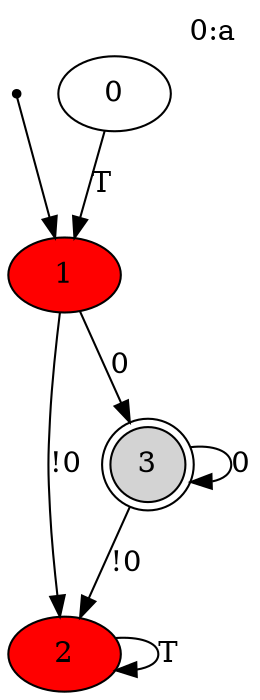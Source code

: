 digraph g {
  init  [shape=point,comment=""]
  0  [comment=""]
  1  [style=filled,fillcolor=red,comment=""]
  2  [style=filled,fillcolor=red,comment=""]
  3  [shape=doublecircle,style=filled,fillcolor=lightgrey,comment=""]
  0 -> 1 [label="T"]
  1 -> 2 [label="!0"]
  1 -> 3 [label="0"]
  2 -> 2 [label="T"]
  3 -> 2 [label="!0"]
  3 -> 3 [label="0"]
  init -> 1
label = "0:a\n"
labelloc = t
labeljust = r
}

